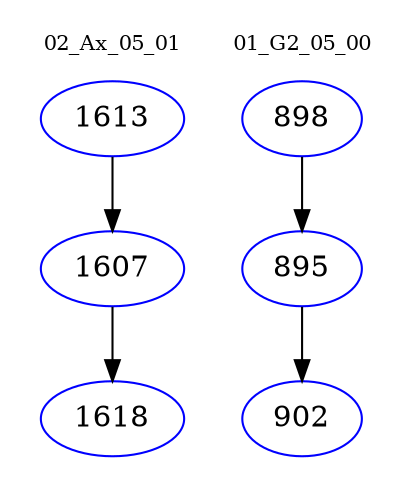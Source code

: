 digraph{
subgraph cluster_0 {
color = white
label = "02_Ax_05_01";
fontsize=10;
T0_1613 [label="1613", color="blue"]
T0_1613 -> T0_1607 [color="black"]
T0_1607 [label="1607", color="blue"]
T0_1607 -> T0_1618 [color="black"]
T0_1618 [label="1618", color="blue"]
}
subgraph cluster_1 {
color = white
label = "01_G2_05_00";
fontsize=10;
T1_898 [label="898", color="blue"]
T1_898 -> T1_895 [color="black"]
T1_895 [label="895", color="blue"]
T1_895 -> T1_902 [color="black"]
T1_902 [label="902", color="blue"]
}
}
